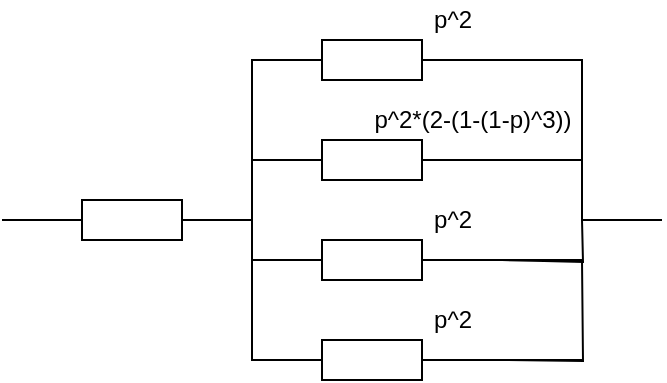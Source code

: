 <mxfile version="13.9.9" type="device"><diagram id="bxcGX9bLokBq_L7YCW0P" name="Page-1"><mxGraphModel dx="538" dy="520" grid="1" gridSize="10" guides="1" tooltips="1" connect="1" arrows="1" fold="1" page="1" pageScale="1" pageWidth="827" pageHeight="1169" math="0" shadow="0"><root><mxCell id="0"/><mxCell id="1" parent="0"/><mxCell id="Is6juXEBftdBYPK_7Bty-12" style="edgeStyle=orthogonalEdgeStyle;rounded=0;orthogonalLoop=1;jettySize=auto;html=1;entryX=0;entryY=0.5;entryDx=0;entryDy=0;startArrow=none;startFill=0;endArrow=none;endFill=0;" edge="1" parent="1" source="Is6juXEBftdBYPK_7Bty-1" target="Is6juXEBftdBYPK_7Bty-2"><mxGeometry relative="1" as="geometry"/></mxCell><mxCell id="Is6juXEBftdBYPK_7Bty-14" style="edgeStyle=orthogonalEdgeStyle;rounded=0;orthogonalLoop=1;jettySize=auto;html=1;entryX=0;entryY=0.5;entryDx=0;entryDy=0;startArrow=none;startFill=0;endArrow=none;endFill=0;" edge="1" parent="1" source="Is6juXEBftdBYPK_7Bty-1" target="Is6juXEBftdBYPK_7Bty-5"><mxGeometry relative="1" as="geometry"/></mxCell><mxCell id="Is6juXEBftdBYPK_7Bty-15" style="edgeStyle=orthogonalEdgeStyle;rounded=0;orthogonalLoop=1;jettySize=auto;html=1;entryX=0;entryY=0.5;entryDx=0;entryDy=0;startArrow=none;startFill=0;endArrow=none;endFill=0;" edge="1" parent="1" source="Is6juXEBftdBYPK_7Bty-1" target="Is6juXEBftdBYPK_7Bty-6"><mxGeometry relative="1" as="geometry"/></mxCell><mxCell id="Is6juXEBftdBYPK_7Bty-16" style="edgeStyle=orthogonalEdgeStyle;rounded=0;orthogonalLoop=1;jettySize=auto;html=1;entryX=0;entryY=0.5;entryDx=0;entryDy=0;startArrow=none;startFill=0;endArrow=none;endFill=0;" edge="1" parent="1" source="Is6juXEBftdBYPK_7Bty-1" target="Is6juXEBftdBYPK_7Bty-9"><mxGeometry relative="1" as="geometry"/></mxCell><mxCell id="Is6juXEBftdBYPK_7Bty-26" style="edgeStyle=orthogonalEdgeStyle;rounded=0;orthogonalLoop=1;jettySize=auto;html=1;startArrow=none;startFill=0;endArrow=none;endFill=0;" edge="1" parent="1" source="Is6juXEBftdBYPK_7Bty-1"><mxGeometry relative="1" as="geometry"><mxPoint y="290" as="targetPoint"/></mxGeometry></mxCell><mxCell id="Is6juXEBftdBYPK_7Bty-1" value="" style="rounded=0;whiteSpace=wrap;html=1;" vertex="1" parent="1"><mxGeometry x="40" y="280" width="50" height="20" as="geometry"/></mxCell><mxCell id="Is6juXEBftdBYPK_7Bty-13" style="edgeStyle=orthogonalEdgeStyle;rounded=0;orthogonalLoop=1;jettySize=auto;html=1;startArrow=none;startFill=0;endArrow=none;endFill=0;" edge="1" parent="1" source="Is6juXEBftdBYPK_7Bty-2"><mxGeometry relative="1" as="geometry"><mxPoint x="290" y="210" as="targetPoint"/></mxGeometry></mxCell><mxCell id="Is6juXEBftdBYPK_7Bty-2" value="" style="rounded=0;whiteSpace=wrap;html=1;" vertex="1" parent="1"><mxGeometry x="160" y="200" width="50" height="20" as="geometry"/></mxCell><mxCell id="Is6juXEBftdBYPK_7Bty-21" style="edgeStyle=orthogonalEdgeStyle;rounded=0;orthogonalLoop=1;jettySize=auto;html=1;startArrow=none;startFill=0;endArrow=none;endFill=0;entryX=0;entryY=0.5;entryDx=0;entryDy=0;" edge="1" parent="1"><mxGeometry relative="1" as="geometry"><mxPoint x="310" y="290" as="targetPoint"/><mxPoint x="250" y="210" as="sourcePoint"/><Array as="points"><mxPoint x="290" y="210"/><mxPoint x="290" y="290"/></Array></mxGeometry></mxCell><mxCell id="Is6juXEBftdBYPK_7Bty-23" style="edgeStyle=orthogonalEdgeStyle;rounded=0;orthogonalLoop=1;jettySize=auto;html=1;startArrow=none;startFill=0;endArrow=none;endFill=0;" edge="1" parent="1"><mxGeometry relative="1" as="geometry"><mxPoint x="330" y="290" as="targetPoint"/><mxPoint x="250" y="260" as="sourcePoint"/><Array as="points"><mxPoint x="290" y="260"/><mxPoint x="290" y="290"/></Array></mxGeometry></mxCell><mxCell id="Is6juXEBftdBYPK_7Bty-17" style="edgeStyle=orthogonalEdgeStyle;rounded=0;orthogonalLoop=1;jettySize=auto;html=1;entryX=0;entryY=0.5;entryDx=0;entryDy=0;startArrow=none;startFill=0;endArrow=none;endFill=0;" edge="1" parent="1" source="Is6juXEBftdBYPK_7Bty-5"><mxGeometry relative="1" as="geometry"><mxPoint x="290" y="260" as="targetPoint"/></mxGeometry></mxCell><mxCell id="Is6juXEBftdBYPK_7Bty-5" value="" style="rounded=0;whiteSpace=wrap;html=1;" vertex="1" parent="1"><mxGeometry x="160" y="250" width="50" height="20" as="geometry"/></mxCell><mxCell id="Is6juXEBftdBYPK_7Bty-18" style="edgeStyle=orthogonalEdgeStyle;rounded=0;orthogonalLoop=1;jettySize=auto;html=1;entryX=0;entryY=0.5;entryDx=0;entryDy=0;startArrow=none;startFill=0;endArrow=none;endFill=0;" edge="1" parent="1" source="Is6juXEBftdBYPK_7Bty-6"><mxGeometry relative="1" as="geometry"><mxPoint x="290" y="310" as="targetPoint"/></mxGeometry></mxCell><mxCell id="Is6juXEBftdBYPK_7Bty-6" value="" style="rounded=0;whiteSpace=wrap;html=1;" vertex="1" parent="1"><mxGeometry x="160" y="300" width="50" height="20" as="geometry"/></mxCell><mxCell id="Is6juXEBftdBYPK_7Bty-24" style="edgeStyle=orthogonalEdgeStyle;rounded=0;orthogonalLoop=1;jettySize=auto;html=1;startArrow=none;startFill=0;endArrow=none;endFill=0;" edge="1" parent="1"><mxGeometry relative="1" as="geometry"><mxPoint x="290" y="290" as="targetPoint"/><mxPoint x="250" y="310" as="sourcePoint"/></mxGeometry></mxCell><mxCell id="Is6juXEBftdBYPK_7Bty-20" style="edgeStyle=orthogonalEdgeStyle;rounded=0;orthogonalLoop=1;jettySize=auto;html=1;entryX=0;entryY=0.5;entryDx=0;entryDy=0;startArrow=none;startFill=0;endArrow=none;endFill=0;" edge="1" parent="1" source="Is6juXEBftdBYPK_7Bty-9"><mxGeometry relative="1" as="geometry"><mxPoint x="290" y="360" as="targetPoint"/></mxGeometry></mxCell><mxCell id="Is6juXEBftdBYPK_7Bty-9" value="" style="rounded=0;whiteSpace=wrap;html=1;" vertex="1" parent="1"><mxGeometry x="160" y="350" width="50" height="20" as="geometry"/></mxCell><mxCell id="Is6juXEBftdBYPK_7Bty-25" style="edgeStyle=orthogonalEdgeStyle;rounded=0;orthogonalLoop=1;jettySize=auto;html=1;startArrow=none;startFill=0;endArrow=none;endFill=0;" edge="1" parent="1"><mxGeometry relative="1" as="geometry"><mxPoint x="290" y="310" as="targetPoint"/><mxPoint x="250" y="360" as="sourcePoint"/></mxGeometry></mxCell><mxCell id="Is6juXEBftdBYPK_7Bty-27" value="p^2*(2-(1-(1-p)^3))&lt;br&gt;" style="text;html=1;align=center;verticalAlign=middle;resizable=0;points=[];autosize=1;" vertex="1" parent="1"><mxGeometry x="180" y="230" width="110" height="20" as="geometry"/></mxCell><mxCell id="Is6juXEBftdBYPK_7Bty-29" value="p^2" style="text;html=1;align=center;verticalAlign=middle;resizable=0;points=[];autosize=1;" vertex="1" parent="1"><mxGeometry x="210" y="180" width="30" height="20" as="geometry"/></mxCell><mxCell id="Is6juXEBftdBYPK_7Bty-30" value="p^2" style="text;html=1;align=center;verticalAlign=middle;resizable=0;points=[];autosize=1;" vertex="1" parent="1"><mxGeometry x="210" y="280" width="30" height="20" as="geometry"/></mxCell><mxCell id="Is6juXEBftdBYPK_7Bty-31" value="p^2" style="text;html=1;align=center;verticalAlign=middle;resizable=0;points=[];autosize=1;" vertex="1" parent="1"><mxGeometry x="210" y="330" width="30" height="20" as="geometry"/></mxCell></root></mxGraphModel></diagram></mxfile>